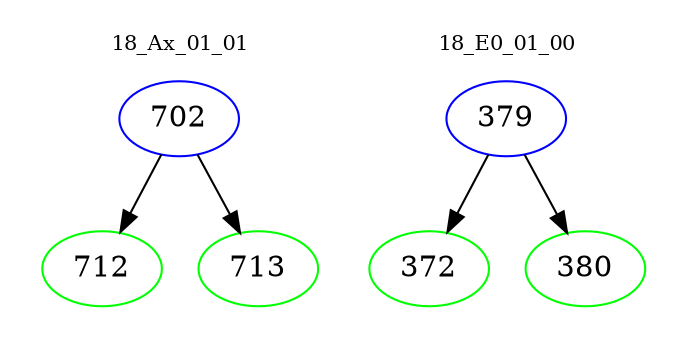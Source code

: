 digraph{
subgraph cluster_0 {
color = white
label = "18_Ax_01_01";
fontsize=10;
T0_702 [label="702", color="blue"]
T0_702 -> T0_712 [color="black"]
T0_712 [label="712", color="green"]
T0_702 -> T0_713 [color="black"]
T0_713 [label="713", color="green"]
}
subgraph cluster_1 {
color = white
label = "18_E0_01_00";
fontsize=10;
T1_379 [label="379", color="blue"]
T1_379 -> T1_372 [color="black"]
T1_372 [label="372", color="green"]
T1_379 -> T1_380 [color="black"]
T1_380 [label="380", color="green"]
}
}
